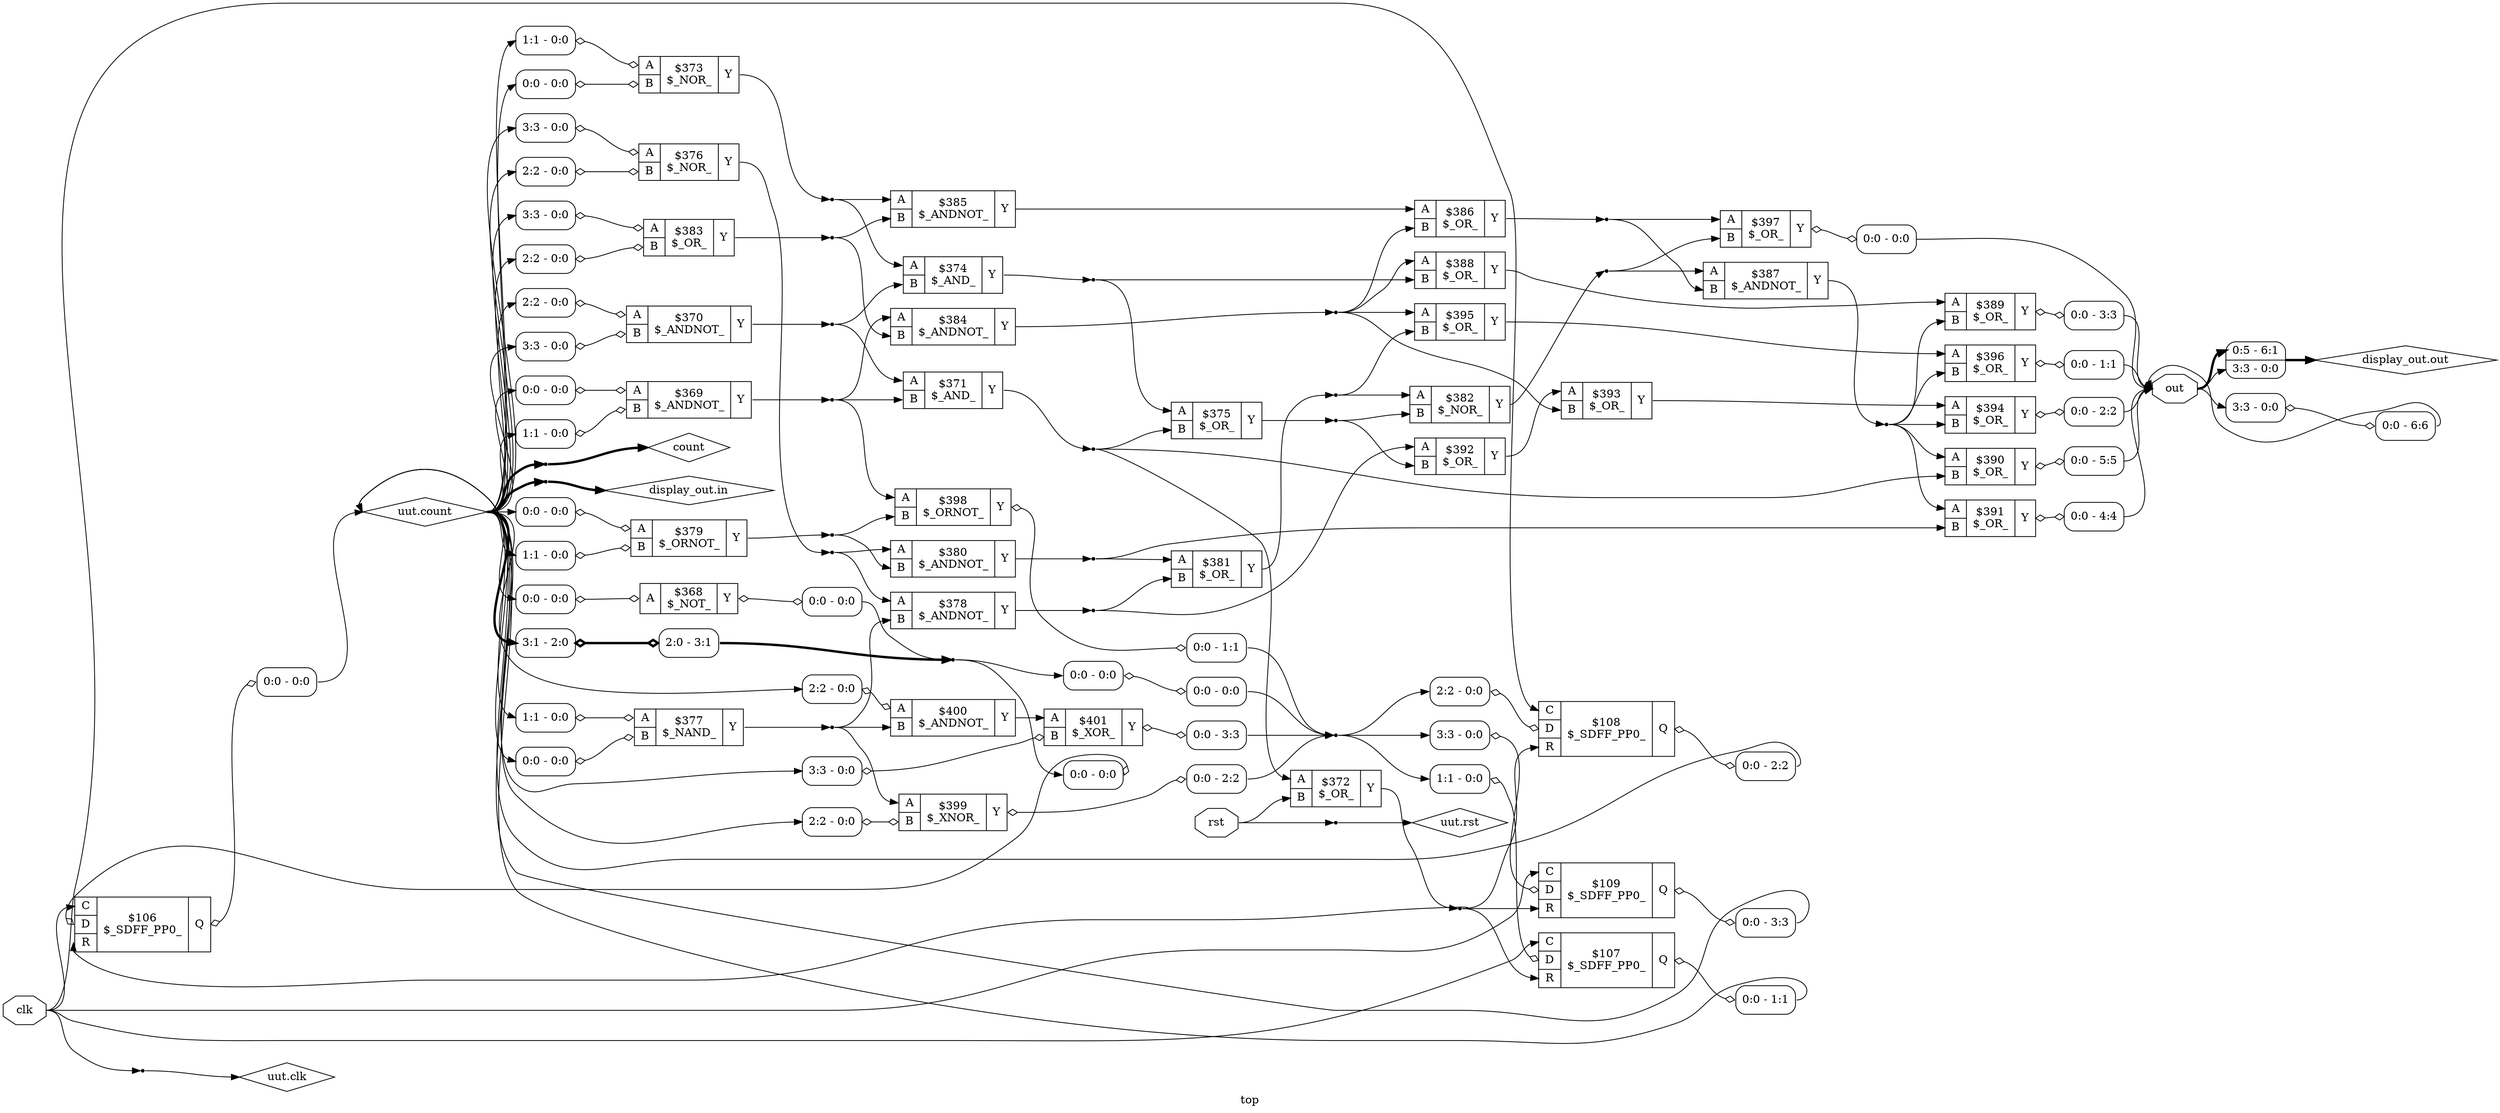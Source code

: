 digraph "top" {
label="top";
rankdir="LR";
remincross=true;
n27 [ shape=octagon, label="clk", color="black", fontcolor="black" ];
n28 [ shape=diamond, label="count", color="black", fontcolor="black" ];
n29 [ shape=diamond, label="display_out.in", color="black", fontcolor="black" ];
n30 [ shape=diamond, label="display_out.out", color="black", fontcolor="black" ];
n31 [ shape=octagon, label="out", color="black", fontcolor="black" ];
n32 [ shape=octagon, label="rst", color="black", fontcolor="black" ];
n33 [ shape=diamond, label="uut.clk", color="black", fontcolor="black" ];
n34 [ shape=diamond, label="uut.count", color="black", fontcolor="black" ];
n35 [ shape=diamond, label="uut.rst", color="black", fontcolor="black" ];
c38 [ shape=record, label="{{<p36> A}|$368\n$_NOT_|{<p37> Y}}",  ];
x0 [ shape=record, style=rounded, label="<s0> 0:0 - 0:0 ", color="black", fontcolor="black" ];
x0:e -> c38:p36:w [arrowhead=odiamond, arrowtail=odiamond, dir=both, color="black", fontcolor="black", label=""];
x1 [ shape=record, style=rounded, label="<s0> 0:0 - 0:0 ", color="black", fontcolor="black" ];
c38:p37:e -> x1:w [arrowhead=odiamond, arrowtail=odiamond, dir=both, color="black", fontcolor="black", label=""];
c40 [ shape=record, label="{{<p36> A|<p39> B}|$369\n$_ANDNOT_|{<p37> Y}}",  ];
x2 [ shape=record, style=rounded, label="<s0> 0:0 - 0:0 ", color="black", fontcolor="black" ];
x2:e -> c40:p36:w [arrowhead=odiamond, arrowtail=odiamond, dir=both, color="black", fontcolor="black", label=""];
x3 [ shape=record, style=rounded, label="<s0> 1:1 - 0:0 ", color="black", fontcolor="black" ];
x3:e -> c40:p39:w [arrowhead=odiamond, arrowtail=odiamond, dir=both, color="black", fontcolor="black", label=""];
c41 [ shape=record, label="{{<p36> A|<p39> B}|$370\n$_ANDNOT_|{<p37> Y}}",  ];
x4 [ shape=record, style=rounded, label="<s0> 2:2 - 0:0 ", color="black", fontcolor="black" ];
x4:e -> c41:p36:w [arrowhead=odiamond, arrowtail=odiamond, dir=both, color="black", fontcolor="black", label=""];
x5 [ shape=record, style=rounded, label="<s0> 3:3 - 0:0 ", color="black", fontcolor="black" ];
x5:e -> c41:p39:w [arrowhead=odiamond, arrowtail=odiamond, dir=both, color="black", fontcolor="black", label=""];
c42 [ shape=record, label="{{<p36> A|<p39> B}|$371\n$_AND_|{<p37> Y}}",  ];
c43 [ shape=record, label="{{<p36> A|<p39> B}|$372\n$_OR_|{<p37> Y}}",  ];
c44 [ shape=record, label="{{<p36> A|<p39> B}|$373\n$_NOR_|{<p37> Y}}",  ];
x6 [ shape=record, style=rounded, label="<s0> 1:1 - 0:0 ", color="black", fontcolor="black" ];
x6:e -> c44:p36:w [arrowhead=odiamond, arrowtail=odiamond, dir=both, color="black", fontcolor="black", label=""];
x7 [ shape=record, style=rounded, label="<s0> 0:0 - 0:0 ", color="black", fontcolor="black" ];
x7:e -> c44:p39:w [arrowhead=odiamond, arrowtail=odiamond, dir=both, color="black", fontcolor="black", label=""];
c45 [ shape=record, label="{{<p36> A|<p39> B}|$374\n$_AND_|{<p37> Y}}",  ];
c46 [ shape=record, label="{{<p36> A|<p39> B}|$375\n$_OR_|{<p37> Y}}",  ];
c47 [ shape=record, label="{{<p36> A|<p39> B}|$376\n$_NOR_|{<p37> Y}}",  ];
x8 [ shape=record, style=rounded, label="<s0> 3:3 - 0:0 ", color="black", fontcolor="black" ];
x8:e -> c47:p36:w [arrowhead=odiamond, arrowtail=odiamond, dir=both, color="black", fontcolor="black", label=""];
x9 [ shape=record, style=rounded, label="<s0> 2:2 - 0:0 ", color="black", fontcolor="black" ];
x9:e -> c47:p39:w [arrowhead=odiamond, arrowtail=odiamond, dir=both, color="black", fontcolor="black", label=""];
c48 [ shape=record, label="{{<p36> A|<p39> B}|$377\n$_NAND_|{<p37> Y}}",  ];
x10 [ shape=record, style=rounded, label="<s0> 1:1 - 0:0 ", color="black", fontcolor="black" ];
x10:e -> c48:p36:w [arrowhead=odiamond, arrowtail=odiamond, dir=both, color="black", fontcolor="black", label=""];
x11 [ shape=record, style=rounded, label="<s0> 0:0 - 0:0 ", color="black", fontcolor="black" ];
x11:e -> c48:p39:w [arrowhead=odiamond, arrowtail=odiamond, dir=both, color="black", fontcolor="black", label=""];
c49 [ shape=record, label="{{<p36> A|<p39> B}|$378\n$_ANDNOT_|{<p37> Y}}",  ];
c50 [ shape=record, label="{{<p36> A|<p39> B}|$379\n$_ORNOT_|{<p37> Y}}",  ];
x12 [ shape=record, style=rounded, label="<s0> 0:0 - 0:0 ", color="black", fontcolor="black" ];
x12:e -> c50:p36:w [arrowhead=odiamond, arrowtail=odiamond, dir=both, color="black", fontcolor="black", label=""];
x13 [ shape=record, style=rounded, label="<s0> 1:1 - 0:0 ", color="black", fontcolor="black" ];
x13:e -> c50:p39:w [arrowhead=odiamond, arrowtail=odiamond, dir=both, color="black", fontcolor="black", label=""];
c51 [ shape=record, label="{{<p36> A|<p39> B}|$380\n$_ANDNOT_|{<p37> Y}}",  ];
c52 [ shape=record, label="{{<p36> A|<p39> B}|$381\n$_OR_|{<p37> Y}}",  ];
c53 [ shape=record, label="{{<p36> A|<p39> B}|$382\n$_NOR_|{<p37> Y}}",  ];
c54 [ shape=record, label="{{<p36> A|<p39> B}|$383\n$_OR_|{<p37> Y}}",  ];
x14 [ shape=record, style=rounded, label="<s0> 3:3 - 0:0 ", color="black", fontcolor="black" ];
x14:e -> c54:p36:w [arrowhead=odiamond, arrowtail=odiamond, dir=both, color="black", fontcolor="black", label=""];
x15 [ shape=record, style=rounded, label="<s0> 2:2 - 0:0 ", color="black", fontcolor="black" ];
x15:e -> c54:p39:w [arrowhead=odiamond, arrowtail=odiamond, dir=both, color="black", fontcolor="black", label=""];
c55 [ shape=record, label="{{<p36> A|<p39> B}|$384\n$_ANDNOT_|{<p37> Y}}",  ];
c56 [ shape=record, label="{{<p36> A|<p39> B}|$385\n$_ANDNOT_|{<p37> Y}}",  ];
c57 [ shape=record, label="{{<p36> A|<p39> B}|$386\n$_OR_|{<p37> Y}}",  ];
c58 [ shape=record, label="{{<p36> A|<p39> B}|$387\n$_ANDNOT_|{<p37> Y}}",  ];
c59 [ shape=record, label="{{<p36> A|<p39> B}|$388\n$_OR_|{<p37> Y}}",  ];
c60 [ shape=record, label="{{<p36> A|<p39> B}|$389\n$_OR_|{<p37> Y}}",  ];
x16 [ shape=record, style=rounded, label="<s0> 0:0 - 3:3 ", color="black", fontcolor="black" ];
c60:p37:e -> x16:w [arrowhead=odiamond, arrowtail=odiamond, dir=both, color="black", fontcolor="black", label=""];
c61 [ shape=record, label="{{<p36> A|<p39> B}|$390\n$_OR_|{<p37> Y}}",  ];
x17 [ shape=record, style=rounded, label="<s0> 0:0 - 5:5 ", color="black", fontcolor="black" ];
c61:p37:e -> x17:w [arrowhead=odiamond, arrowtail=odiamond, dir=both, color="black", fontcolor="black", label=""];
c62 [ shape=record, label="{{<p36> A|<p39> B}|$391\n$_OR_|{<p37> Y}}",  ];
x18 [ shape=record, style=rounded, label="<s0> 0:0 - 4:4 ", color="black", fontcolor="black" ];
c62:p37:e -> x18:w [arrowhead=odiamond, arrowtail=odiamond, dir=both, color="black", fontcolor="black", label=""];
c63 [ shape=record, label="{{<p36> A|<p39> B}|$392\n$_OR_|{<p37> Y}}",  ];
c64 [ shape=record, label="{{<p36> A|<p39> B}|$393\n$_OR_|{<p37> Y}}",  ];
c65 [ shape=record, label="{{<p36> A|<p39> B}|$394\n$_OR_|{<p37> Y}}",  ];
x19 [ shape=record, style=rounded, label="<s0> 0:0 - 2:2 ", color="black", fontcolor="black" ];
c65:p37:e -> x19:w [arrowhead=odiamond, arrowtail=odiamond, dir=both, color="black", fontcolor="black", label=""];
c66 [ shape=record, label="{{<p36> A|<p39> B}|$395\n$_OR_|{<p37> Y}}",  ];
c67 [ shape=record, label="{{<p36> A|<p39> B}|$396\n$_OR_|{<p37> Y}}",  ];
x20 [ shape=record, style=rounded, label="<s0> 0:0 - 1:1 ", color="black", fontcolor="black" ];
c67:p37:e -> x20:w [arrowhead=odiamond, arrowtail=odiamond, dir=both, color="black", fontcolor="black", label=""];
c68 [ shape=record, label="{{<p36> A|<p39> B}|$397\n$_OR_|{<p37> Y}}",  ];
x21 [ shape=record, style=rounded, label="<s0> 0:0 - 0:0 ", color="black", fontcolor="black" ];
c68:p37:e -> x21:w [arrowhead=odiamond, arrowtail=odiamond, dir=both, color="black", fontcolor="black", label=""];
c69 [ shape=record, label="{{<p36> A|<p39> B}|$398\n$_ORNOT_|{<p37> Y}}",  ];
x22 [ shape=record, style=rounded, label="<s0> 0:0 - 1:1 ", color="black", fontcolor="black" ];
c69:p37:e -> x22:w [arrowhead=odiamond, arrowtail=odiamond, dir=both, color="black", fontcolor="black", label=""];
c70 [ shape=record, label="{{<p36> A|<p39> B}|$399\n$_XNOR_|{<p37> Y}}",  ];
x23 [ shape=record, style=rounded, label="<s0> 2:2 - 0:0 ", color="black", fontcolor="black" ];
x23:e -> c70:p39:w [arrowhead=odiamond, arrowtail=odiamond, dir=both, color="black", fontcolor="black", label=""];
x24 [ shape=record, style=rounded, label="<s0> 0:0 - 2:2 ", color="black", fontcolor="black" ];
c70:p37:e -> x24:w [arrowhead=odiamond, arrowtail=odiamond, dir=both, color="black", fontcolor="black", label=""];
c71 [ shape=record, label="{{<p36> A|<p39> B}|$400\n$_ANDNOT_|{<p37> Y}}",  ];
x25 [ shape=record, style=rounded, label="<s0> 2:2 - 0:0 ", color="black", fontcolor="black" ];
x25:e -> c71:p36:w [arrowhead=odiamond, arrowtail=odiamond, dir=both, color="black", fontcolor="black", label=""];
c72 [ shape=record, label="{{<p36> A|<p39> B}|$401\n$_XOR_|{<p37> Y}}",  ];
x26 [ shape=record, style=rounded, label="<s0> 3:3 - 0:0 ", color="black", fontcolor="black" ];
x26:e -> c72:p39:w [arrowhead=odiamond, arrowtail=odiamond, dir=both, color="black", fontcolor="black", label=""];
x27 [ shape=record, style=rounded, label="<s0> 0:0 - 3:3 ", color="black", fontcolor="black" ];
c72:p37:e -> x27:w [arrowhead=odiamond, arrowtail=odiamond, dir=both, color="black", fontcolor="black", label=""];
c77 [ shape=record, label="{{<p73> C|<p74> D|<p75> R}|$106\n$_SDFF_PP0_|{<p76> Q}}",  ];
x28 [ shape=record, style=rounded, label="<s0> 0:0 - 0:0 ", color="black", fontcolor="black" ];
x28:e -> c77:p74:w [arrowhead=odiamond, arrowtail=odiamond, dir=both, color="black", fontcolor="black", label=""];
x29 [ shape=record, style=rounded, label="<s0> 0:0 - 0:0 ", color="black", fontcolor="black" ];
c77:p76:e -> x29:w [arrowhead=odiamond, arrowtail=odiamond, dir=both, color="black", fontcolor="black", label=""];
c78 [ shape=record, label="{{<p73> C|<p74> D|<p75> R}|$107\n$_SDFF_PP0_|{<p76> Q}}",  ];
x30 [ shape=record, style=rounded, label="<s0> 1:1 - 0:0 ", color="black", fontcolor="black" ];
x30:e -> c78:p74:w [arrowhead=odiamond, arrowtail=odiamond, dir=both, color="black", fontcolor="black", label=""];
x31 [ shape=record, style=rounded, label="<s0> 0:0 - 1:1 ", color="black", fontcolor="black" ];
c78:p76:e -> x31:w [arrowhead=odiamond, arrowtail=odiamond, dir=both, color="black", fontcolor="black", label=""];
c79 [ shape=record, label="{{<p73> C|<p74> D|<p75> R}|$108\n$_SDFF_PP0_|{<p76> Q}}",  ];
x32 [ shape=record, style=rounded, label="<s0> 2:2 - 0:0 ", color="black", fontcolor="black" ];
x32:e -> c79:p74:w [arrowhead=odiamond, arrowtail=odiamond, dir=both, color="black", fontcolor="black", label=""];
x33 [ shape=record, style=rounded, label="<s0> 0:0 - 2:2 ", color="black", fontcolor="black" ];
c79:p76:e -> x33:w [arrowhead=odiamond, arrowtail=odiamond, dir=both, color="black", fontcolor="black", label=""];
c80 [ shape=record, label="{{<p73> C|<p74> D|<p75> R}|$109\n$_SDFF_PP0_|{<p76> Q}}",  ];
x34 [ shape=record, style=rounded, label="<s0> 3:3 - 0:0 ", color="black", fontcolor="black" ];
x34:e -> c80:p74:w [arrowhead=odiamond, arrowtail=odiamond, dir=both, color="black", fontcolor="black", label=""];
x35 [ shape=record, style=rounded, label="<s0> 0:0 - 3:3 ", color="black", fontcolor="black" ];
c80:p76:e -> x35:w [arrowhead=odiamond, arrowtail=odiamond, dir=both, color="black", fontcolor="black", label=""];
x36 [ shape=record, style=rounded, label="<s0> 3:1 - 2:0 ", color="black", fontcolor="black" ];
x37 [ shape=record, style=rounded, label="<s0> 2:0 - 3:1 ", color="black", fontcolor="black" ];
x36:e -> x37:w [arrowhead=odiamond, arrowtail=odiamond, dir=both, color="black", fontcolor="black", style="setlinewidth(3)", label=""];
x38 [ shape=record, style=rounded, label="<s0> 0:0 - 0:0 ", color="black", fontcolor="black" ];
x39 [ shape=record, style=rounded, label="<s0> 0:0 - 0:0 ", color="black", fontcolor="black" ];
x38:e -> x39:w [arrowhead=odiamond, arrowtail=odiamond, dir=both, color="black", fontcolor="black", label=""];
x40 [shape=point, ];
x41 [shape=point, ];
x42 [ shape=record, style=rounded, label="<s1> 0:5 - 6:1 |<s0> 3:3 - 0:0 ", color="black", fontcolor="black" ];
x43 [ shape=record, style=rounded, label="<s0> 3:3 - 0:0 ", color="black", fontcolor="black" ];
x44 [ shape=record, style=rounded, label="<s0> 0:0 - 6:6 ", color="black", fontcolor="black" ];
x43:e -> x44:w [arrowhead=odiamond, arrowtail=odiamond, dir=both, color="black", fontcolor="black", label=""];
x45 [shape=point, ];
x46 [shape=point, ];
n1 [ shape=point ];
c43:p37:e -> n1:w [color="black", fontcolor="black", label=""];
n1:e -> c77:p75:w [color="black", fontcolor="black", label=""];
n1:e -> c78:p75:w [color="black", fontcolor="black", label=""];
n1:e -> c79:p75:w [color="black", fontcolor="black", label=""];
n1:e -> c80:p75:w [color="black", fontcolor="black", label=""];
n10 [ shape=point ];
c49:p37:e -> n10:w [color="black", fontcolor="black", label=""];
n10:e -> c52:p39:w [color="black", fontcolor="black", label=""];
n10:e -> c63:p36:w [color="black", fontcolor="black", label=""];
n11 [ shape=point ];
c50:p37:e -> n11:w [color="black", fontcolor="black", label=""];
n11:e -> c51:p39:w [color="black", fontcolor="black", label=""];
n11:e -> c69:p39:w [color="black", fontcolor="black", label=""];
n12 [ shape=point ];
c51:p37:e -> n12:w [color="black", fontcolor="black", label=""];
n12:e -> c52:p36:w [color="black", fontcolor="black", label=""];
n12:e -> c62:p39:w [color="black", fontcolor="black", label=""];
n13 [ shape=point ];
c52:p37:e -> n13:w [color="black", fontcolor="black", label=""];
n13:e -> c53:p36:w [color="black", fontcolor="black", label=""];
n13:e -> c66:p39:w [color="black", fontcolor="black", label=""];
n14 [ shape=point ];
c53:p37:e -> n14:w [color="black", fontcolor="black", label=""];
n14:e -> c58:p36:w [color="black", fontcolor="black", label=""];
n14:e -> c68:p39:w [color="black", fontcolor="black", label=""];
n15 [ shape=point ];
c54:p37:e -> n15:w [color="black", fontcolor="black", label=""];
n15:e -> c55:p39:w [color="black", fontcolor="black", label=""];
n15:e -> c56:p39:w [color="black", fontcolor="black", label=""];
n16 [ shape=point ];
c55:p37:e -> n16:w [color="black", fontcolor="black", label=""];
n16:e -> c57:p39:w [color="black", fontcolor="black", label=""];
n16:e -> c59:p36:w [color="black", fontcolor="black", label=""];
n16:e -> c64:p39:w [color="black", fontcolor="black", label=""];
n16:e -> c66:p36:w [color="black", fontcolor="black", label=""];
c56:p37:e -> c57:p36:w [color="black", fontcolor="black", label=""];
n18 [ shape=point ];
c57:p37:e -> n18:w [color="black", fontcolor="black", label=""];
n18:e -> c58:p39:w [color="black", fontcolor="black", label=""];
n18:e -> c68:p36:w [color="black", fontcolor="black", label=""];
n19 [ shape=point ];
c58:p37:e -> n19:w [color="black", fontcolor="black", label=""];
n19:e -> c60:p39:w [color="black", fontcolor="black", label=""];
n19:e -> c61:p36:w [color="black", fontcolor="black", label=""];
n19:e -> c62:p36:w [color="black", fontcolor="black", label=""];
n19:e -> c65:p39:w [color="black", fontcolor="black", label=""];
n19:e -> c67:p39:w [color="black", fontcolor="black", label=""];
n2 [ shape=point ];
c40:p37:e -> n2:w [color="black", fontcolor="black", label=""];
n2:e -> c42:p39:w [color="black", fontcolor="black", label=""];
n2:e -> c55:p36:w [color="black", fontcolor="black", label=""];
n2:e -> c69:p36:w [color="black", fontcolor="black", label=""];
c59:p37:e -> c60:p36:w [color="black", fontcolor="black", label=""];
c63:p37:e -> c64:p36:w [color="black", fontcolor="black", label=""];
c64:p37:e -> c65:p36:w [color="black", fontcolor="black", label=""];
c66:p37:e -> c67:p36:w [color="black", fontcolor="black", label=""];
c71:p37:e -> c72:p36:w [color="black", fontcolor="black", label=""];
n25 [ shape=point ];
x1:s0:e -> n25:w [color="black", fontcolor="black", label=""];
x37:s0:e -> n25:w [color="black", fontcolor="black", style="setlinewidth(3)", label=""];
n25:e -> x28:s0:w [color="black", fontcolor="black", label=""];
n25:e -> x38:s0:w [color="black", fontcolor="black", label=""];
n26 [ shape=point ];
x22:s0:e -> n26:w [color="black", fontcolor="black", label=""];
x24:s0:e -> n26:w [color="black", fontcolor="black", label=""];
x27:s0:e -> n26:w [color="black", fontcolor="black", label=""];
x39:s0:e -> n26:w [color="black", fontcolor="black", label=""];
n26:e -> x30:s0:w [color="black", fontcolor="black", label=""];
n26:e -> x32:s0:w [color="black", fontcolor="black", label=""];
n26:e -> x34:s0:w [color="black", fontcolor="black", label=""];
n27:e -> c77:p73:w [color="black", fontcolor="black", label=""];
n27:e -> c78:p73:w [color="black", fontcolor="black", label=""];
n27:e -> c79:p73:w [color="black", fontcolor="black", label=""];
n27:e -> c80:p73:w [color="black", fontcolor="black", label=""];
n27:e -> x45:w [color="black", fontcolor="black", label=""];
x40:e -> n28:w [color="black", fontcolor="black", style="setlinewidth(3)", label=""];
x41:e -> n29:w [color="black", fontcolor="black", style="setlinewidth(3)", label=""];
n3 [ shape=point ];
c41:p37:e -> n3:w [color="black", fontcolor="black", label=""];
n3:e -> c42:p36:w [color="black", fontcolor="black", label=""];
n3:e -> c45:p39:w [color="black", fontcolor="black", label=""];
x42:e -> n30:w [color="black", fontcolor="black", style="setlinewidth(3)", label=""];
x16:s0:e -> n31:w [color="black", fontcolor="black", label=""];
x17:s0:e -> n31:w [color="black", fontcolor="black", label=""];
x18:s0:e -> n31:w [color="black", fontcolor="black", label=""];
x19:s0:e -> n31:w [color="black", fontcolor="black", label=""];
x20:s0:e -> n31:w [color="black", fontcolor="black", label=""];
x21:s0:e -> n31:w [color="black", fontcolor="black", label=""];
x44:s0:e -> n31:w [color="black", fontcolor="black", label=""];
n31:e -> x42:s0:w [color="black", fontcolor="black", label=""];
n31:e -> x42:s1:w [color="black", fontcolor="black", style="setlinewidth(3)", label=""];
n31:e -> x43:s0:w [color="black", fontcolor="black", label=""];
n32:e -> c43:p39:w [color="black", fontcolor="black", label=""];
n32:e -> x46:w [color="black", fontcolor="black", label=""];
x45:e -> n33:w [color="black", fontcolor="black", label=""];
x29:s0:e -> n34:w [color="black", fontcolor="black", label=""];
x31:s0:e -> n34:w [color="black", fontcolor="black", label=""];
x33:s0:e -> n34:w [color="black", fontcolor="black", label=""];
x35:s0:e -> n34:w [color="black", fontcolor="black", label=""];
n34:e -> x0:s0:w [color="black", fontcolor="black", label=""];
n34:e -> x10:s0:w [color="black", fontcolor="black", label=""];
n34:e -> x11:s0:w [color="black", fontcolor="black", label=""];
n34:e -> x12:s0:w [color="black", fontcolor="black", label=""];
n34:e -> x13:s0:w [color="black", fontcolor="black", label=""];
n34:e -> x14:s0:w [color="black", fontcolor="black", label=""];
n34:e -> x15:s0:w [color="black", fontcolor="black", label=""];
n34:e -> x23:s0:w [color="black", fontcolor="black", label=""];
n34:e -> x25:s0:w [color="black", fontcolor="black", label=""];
n34:e -> x26:s0:w [color="black", fontcolor="black", label=""];
n34:e -> x2:s0:w [color="black", fontcolor="black", label=""];
n34:e -> x36:s0:w [color="black", fontcolor="black", style="setlinewidth(3)", label=""];
n34:e -> x3:s0:w [color="black", fontcolor="black", label=""];
n34:e -> x40:w [color="black", fontcolor="black", style="setlinewidth(3)", label=""];
n34:e -> x41:w [color="black", fontcolor="black", style="setlinewidth(3)", label=""];
n34:e -> x4:s0:w [color="black", fontcolor="black", label=""];
n34:e -> x5:s0:w [color="black", fontcolor="black", label=""];
n34:e -> x6:s0:w [color="black", fontcolor="black", label=""];
n34:e -> x7:s0:w [color="black", fontcolor="black", label=""];
n34:e -> x8:s0:w [color="black", fontcolor="black", label=""];
n34:e -> x9:s0:w [color="black", fontcolor="black", label=""];
x46:e -> n35:w [color="black", fontcolor="black", label=""];
n4 [ shape=point ];
c42:p37:e -> n4:w [color="black", fontcolor="black", label=""];
n4:e -> c43:p36:w [color="black", fontcolor="black", label=""];
n4:e -> c46:p39:w [color="black", fontcolor="black", label=""];
n4:e -> c61:p39:w [color="black", fontcolor="black", label=""];
n5 [ shape=point ];
c44:p37:e -> n5:w [color="black", fontcolor="black", label=""];
n5:e -> c45:p36:w [color="black", fontcolor="black", label=""];
n5:e -> c56:p36:w [color="black", fontcolor="black", label=""];
n6 [ shape=point ];
c45:p37:e -> n6:w [color="black", fontcolor="black", label=""];
n6:e -> c46:p36:w [color="black", fontcolor="black", label=""];
n6:e -> c59:p39:w [color="black", fontcolor="black", label=""];
n7 [ shape=point ];
c46:p37:e -> n7:w [color="black", fontcolor="black", label=""];
n7:e -> c53:p39:w [color="black", fontcolor="black", label=""];
n7:e -> c63:p39:w [color="black", fontcolor="black", label=""];
n8 [ shape=point ];
c47:p37:e -> n8:w [color="black", fontcolor="black", label=""];
n8:e -> c49:p36:w [color="black", fontcolor="black", label=""];
n8:e -> c51:p36:w [color="black", fontcolor="black", label=""];
n9 [ shape=point ];
c48:p37:e -> n9:w [color="black", fontcolor="black", label=""];
n9:e -> c49:p39:w [color="black", fontcolor="black", label=""];
n9:e -> c70:p36:w [color="black", fontcolor="black", label=""];
n9:e -> c71:p39:w [color="black", fontcolor="black", label=""];
}
